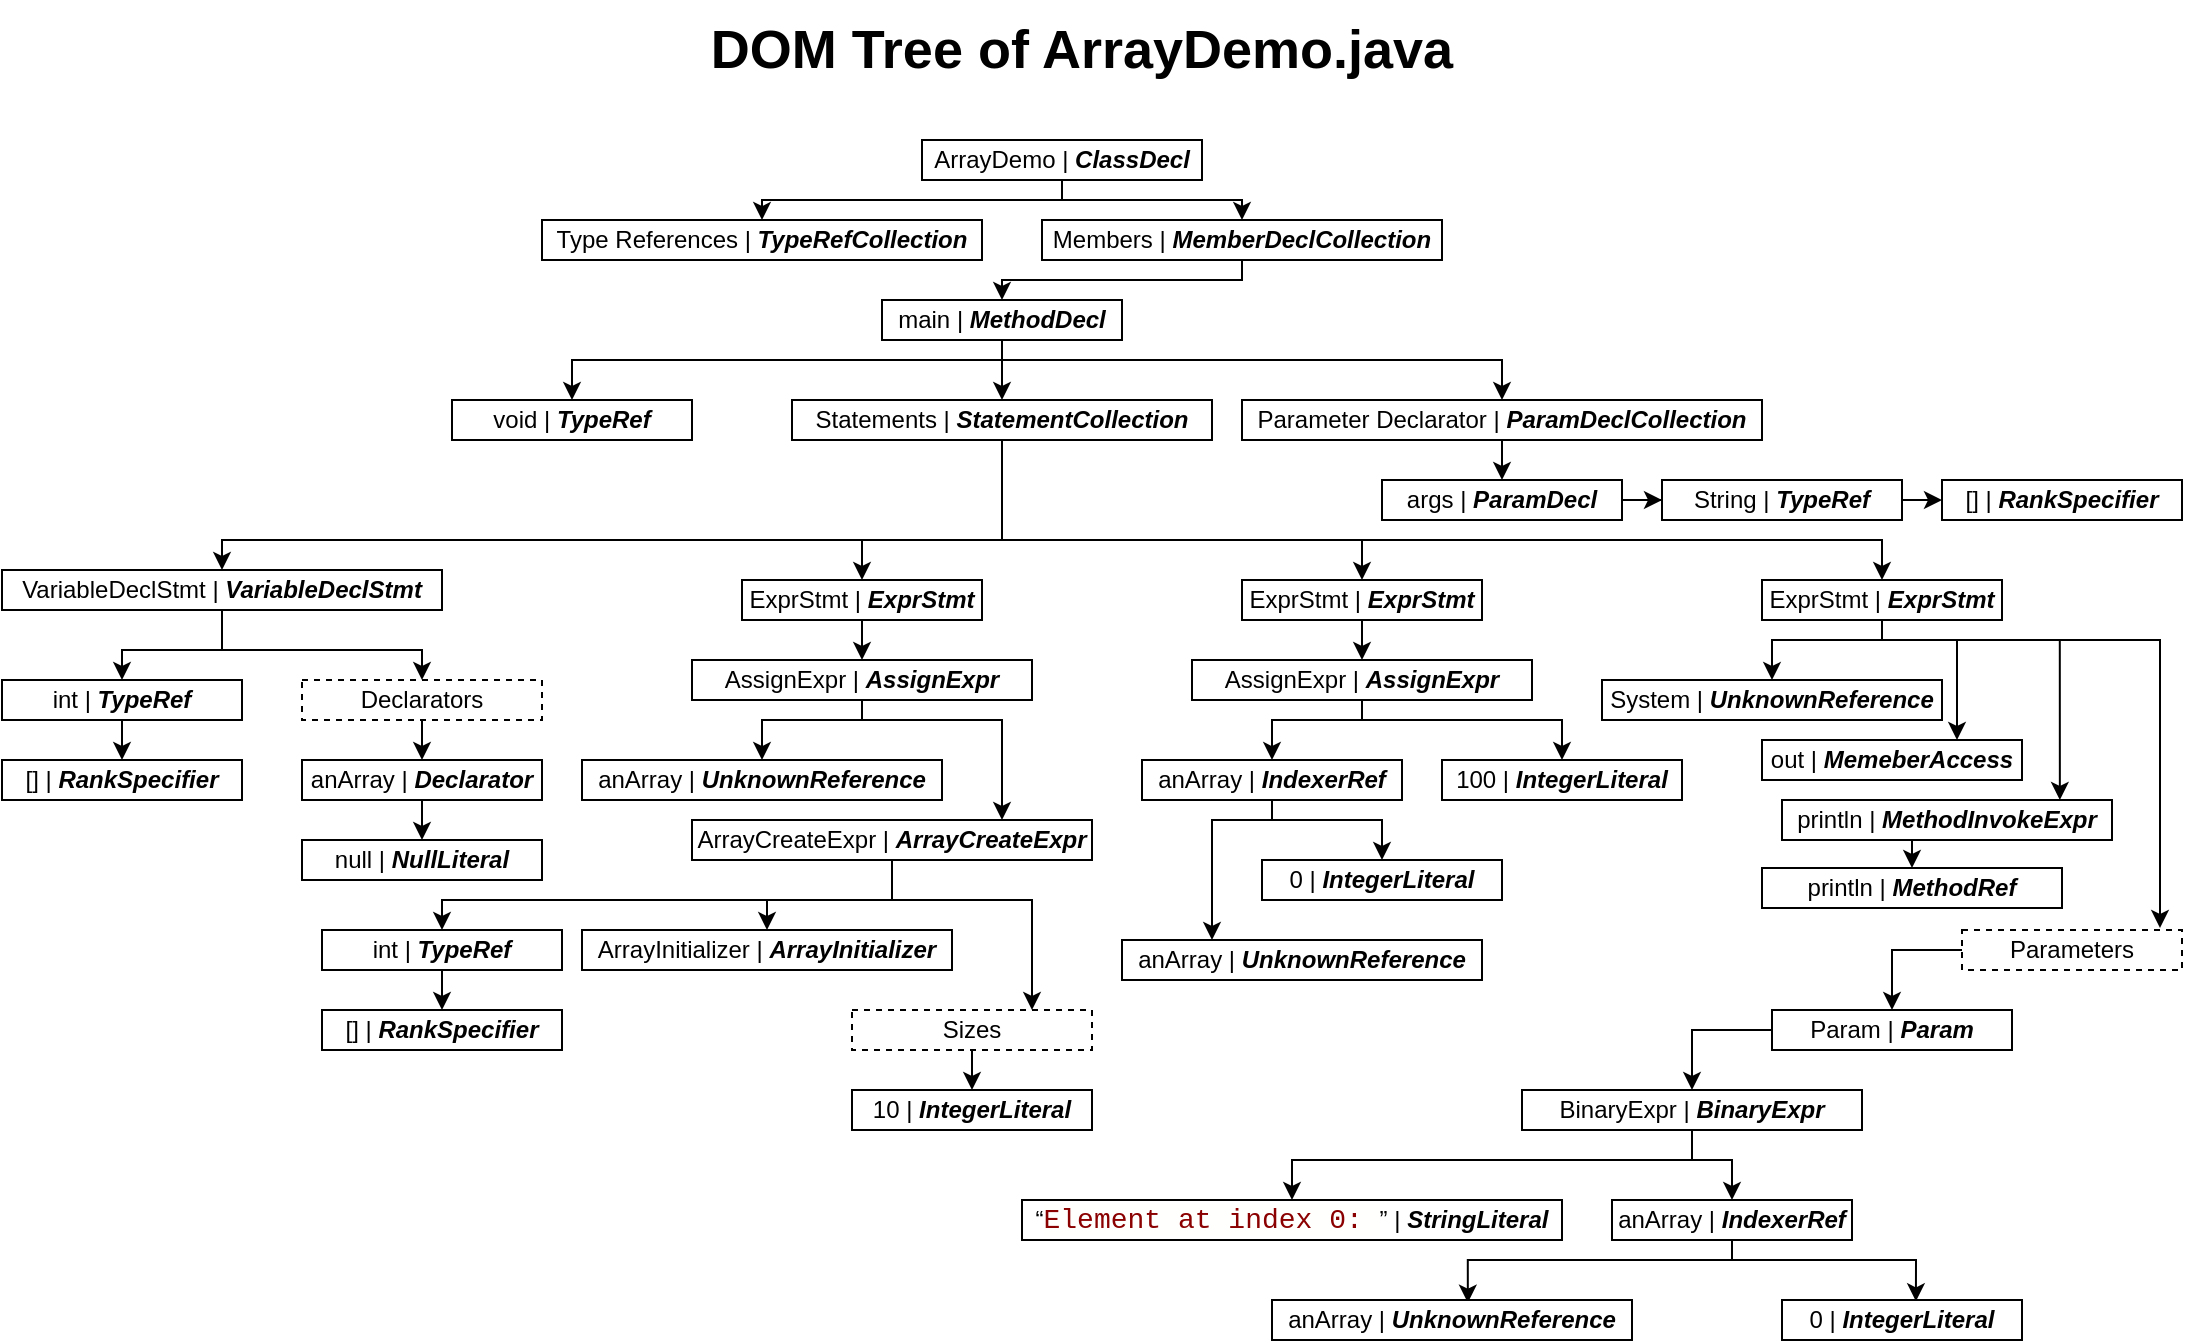 <mxfile version="14.4.9" type="device" pages="2"><diagram id="BXR9WjHDNXBejJmmqjPP" name="Page-1"><mxGraphModel dx="1422" dy="705" grid="0" gridSize="10" guides="1" tooltips="1" connect="1" arrows="1" fold="1" page="1" pageScale="1" pageWidth="1169" pageHeight="827" background="none" math="0" shadow="0"><root><mxCell id="0"/><mxCell id="1" parent="0"/><mxCell id="93eLMH0dKDCl4Za4_Ydu-13" style="edgeStyle=orthogonalEdgeStyle;rounded=0;orthogonalLoop=1;jettySize=auto;html=1;exitX=0.5;exitY=1;exitDx=0;exitDy=0;entryX=0.5;entryY=0;entryDx=0;entryDy=0;" parent="1" source="93eLMH0dKDCl4Za4_Ydu-5" target="93eLMH0dKDCl4Za4_Ydu-15" edge="1"><mxGeometry relative="1" as="geometry"><mxPoint x="510" y="270" as="targetPoint"/><Array as="points"><mxPoint x="650" y="170"/><mxPoint x="530" y="170"/></Array></mxGeometry></mxCell><mxCell id="93eLMH0dKDCl4Za4_Ydu-45" style="edgeStyle=orthogonalEdgeStyle;rounded=0;orthogonalLoop=1;jettySize=auto;html=1;exitX=0.5;exitY=1;exitDx=0;exitDy=0;entryX=0.5;entryY=0;entryDx=0;entryDy=0;" parent="1" source="93eLMH0dKDCl4Za4_Ydu-15" target="93eLMH0dKDCl4Za4_Ydu-18" edge="1"><mxGeometry relative="1" as="geometry"><Array as="points"><mxPoint x="530" y="210"/><mxPoint x="780" y="210"/></Array></mxGeometry></mxCell><mxCell id="Qhf68EuUtcKKTyENTHa2-10" style="edgeStyle=orthogonalEdgeStyle;rounded=0;orthogonalLoop=1;jettySize=auto;html=1;exitX=0.5;exitY=1;exitDx=0;exitDy=0;" parent="1" source="93eLMH0dKDCl4Za4_Ydu-15" target="93eLMH0dKDCl4Za4_Ydu-17" edge="1"><mxGeometry relative="1" as="geometry"><Array as="points"><mxPoint x="530" y="210"/><mxPoint x="315" y="210"/></Array></mxGeometry></mxCell><mxCell id="Qhf68EuUtcKKTyENTHa2-11" style="edgeStyle=orthogonalEdgeStyle;rounded=0;orthogonalLoop=1;jettySize=auto;html=1;exitX=0.5;exitY=1;exitDx=0;exitDy=0;entryX=0.5;entryY=0;entryDx=0;entryDy=0;" parent="1" source="93eLMH0dKDCl4Za4_Ydu-15" target="93eLMH0dKDCl4Za4_Ydu-19" edge="1"><mxGeometry relative="1" as="geometry"/></mxCell><mxCell id="93eLMH0dKDCl4Za4_Ydu-15" value="main | &lt;b&gt;&lt;i&gt;MethodDecl&lt;/i&gt;&lt;/b&gt;" style="rounded=0;whiteSpace=wrap;html=1;" parent="1" vertex="1"><mxGeometry x="470" y="180" width="120" height="20" as="geometry"/></mxCell><mxCell id="93eLMH0dKDCl4Za4_Ydu-17" value="void | &lt;b&gt;&lt;i&gt;TypeRef&lt;/i&gt;&lt;/b&gt;" style="rounded=0;whiteSpace=wrap;html=1;" parent="1" vertex="1"><mxGeometry x="255" y="230" width="120" height="20" as="geometry"/></mxCell><mxCell id="93eLMH0dKDCl4Za4_Ydu-34" style="edgeStyle=orthogonalEdgeStyle;rounded=0;orthogonalLoop=1;jettySize=auto;html=1;exitX=0.5;exitY=1;exitDx=0;exitDy=0;entryX=0.5;entryY=0;entryDx=0;entryDy=0;" parent="1" source="93eLMH0dKDCl4Za4_Ydu-18" target="93eLMH0dKDCl4Za4_Ydu-24" edge="1"><mxGeometry relative="1" as="geometry"/></mxCell><mxCell id="93eLMH0dKDCl4Za4_Ydu-18" value="Parameter Declarator | &lt;b&gt;&lt;i&gt;ParamDeclCollection&lt;/i&gt;&lt;/b&gt;" style="rounded=0;whiteSpace=wrap;html=1;" parent="1" vertex="1"><mxGeometry x="650" y="230" width="260" height="20" as="geometry"/></mxCell><mxCell id="Qhf68EuUtcKKTyENTHa2-13" style="edgeStyle=orthogonalEdgeStyle;rounded=0;orthogonalLoop=1;jettySize=auto;html=1;exitX=0.5;exitY=1;exitDx=0;exitDy=0;entryX=0.5;entryY=0;entryDx=0;entryDy=0;" parent="1" source="93eLMH0dKDCl4Za4_Ydu-19" target="93eLMH0dKDCl4Za4_Ydu-26" edge="1"><mxGeometry relative="1" as="geometry"><Array as="points"><mxPoint x="530" y="300"/><mxPoint x="140" y="300"/></Array></mxGeometry></mxCell><mxCell id="Qhf68EuUtcKKTyENTHa2-18" style="edgeStyle=orthogonalEdgeStyle;rounded=0;orthogonalLoop=1;jettySize=auto;html=1;exitX=0.5;exitY=1;exitDx=0;exitDy=0;" parent="1" source="93eLMH0dKDCl4Za4_Ydu-19" target="93eLMH0dKDCl4Za4_Ydu-27" edge="1"><mxGeometry relative="1" as="geometry"><Array as="points"><mxPoint x="530" y="300"/><mxPoint x="460" y="300"/></Array></mxGeometry></mxCell><mxCell id="Qhf68EuUtcKKTyENTHa2-27" style="edgeStyle=orthogonalEdgeStyle;rounded=0;orthogonalLoop=1;jettySize=auto;html=1;exitX=0.5;exitY=1;exitDx=0;exitDy=0;" parent="1" source="93eLMH0dKDCl4Za4_Ydu-19" target="93eLMH0dKDCl4Za4_Ydu-29" edge="1"><mxGeometry relative="1" as="geometry"><Array as="points"><mxPoint x="530" y="300"/><mxPoint x="710" y="300"/></Array></mxGeometry></mxCell><mxCell id="Qhf68EuUtcKKTyENTHa2-28" style="edgeStyle=orthogonalEdgeStyle;rounded=0;orthogonalLoop=1;jettySize=auto;html=1;exitX=0.5;exitY=1;exitDx=0;exitDy=0;entryX=0.5;entryY=0;entryDx=0;entryDy=0;" parent="1" source="93eLMH0dKDCl4Za4_Ydu-19" target="93eLMH0dKDCl4Za4_Ydu-30" edge="1"><mxGeometry relative="1" as="geometry"><Array as="points"><mxPoint x="530" y="300"/><mxPoint x="970" y="300"/></Array></mxGeometry></mxCell><mxCell id="93eLMH0dKDCl4Za4_Ydu-19" value="Statements | &lt;b&gt;&lt;i&gt;StatementCollection&lt;/i&gt;&lt;/b&gt;" style="rounded=0;whiteSpace=wrap;html=1;" parent="1" vertex="1"><mxGeometry x="425" y="230" width="210" height="20" as="geometry"/></mxCell><mxCell id="Qhf68EuUtcKKTyENTHa2-8" style="edgeStyle=orthogonalEdgeStyle;rounded=0;orthogonalLoop=1;jettySize=auto;html=1;exitX=1;exitY=0.5;exitDx=0;exitDy=0;" parent="1" source="93eLMH0dKDCl4Za4_Ydu-24" target="Qhf68EuUtcKKTyENTHa2-5" edge="1"><mxGeometry relative="1" as="geometry"/></mxCell><mxCell id="93eLMH0dKDCl4Za4_Ydu-24" value="args | &lt;b&gt;&lt;i&gt;ParamDecl&lt;/i&gt;&lt;/b&gt;" style="rounded=0;whiteSpace=wrap;html=1;" parent="1" vertex="1"><mxGeometry x="720" y="270" width="120" height="20" as="geometry"/></mxCell><mxCell id="Qhf68EuUtcKKTyENTHa2-14" style="edgeStyle=orthogonalEdgeStyle;rounded=0;orthogonalLoop=1;jettySize=auto;html=1;exitX=0.5;exitY=1;exitDx=0;exitDy=0;entryX=0.5;entryY=0;entryDx=0;entryDy=0;" parent="1" source="93eLMH0dKDCl4Za4_Ydu-26" target="93eLMH0dKDCl4Za4_Ydu-40" edge="1"><mxGeometry relative="1" as="geometry"/></mxCell><mxCell id="Qhf68EuUtcKKTyENTHa2-16" style="edgeStyle=orthogonalEdgeStyle;rounded=0;orthogonalLoop=1;jettySize=auto;html=1;exitX=0.5;exitY=1;exitDx=0;exitDy=0;entryX=0.5;entryY=0;entryDx=0;entryDy=0;" parent="1" source="93eLMH0dKDCl4Za4_Ydu-26" target="Qhf68EuUtcKKTyENTHa2-15" edge="1"><mxGeometry relative="1" as="geometry"/></mxCell><mxCell id="93eLMH0dKDCl4Za4_Ydu-26" value="VariableDeclStmt | &lt;b&gt;&lt;i&gt;VariableDeclStmt&lt;/i&gt;&lt;/b&gt;" style="rounded=0;whiteSpace=wrap;html=1;" parent="1" vertex="1"><mxGeometry x="30" y="315" width="220" height="20" as="geometry"/></mxCell><mxCell id="93eLMH0dKDCl4Za4_Ydu-56" style="edgeStyle=orthogonalEdgeStyle;rounded=0;orthogonalLoop=1;jettySize=auto;html=1;exitX=0.5;exitY=1;exitDx=0;exitDy=0;entryX=0.5;entryY=0;entryDx=0;entryDy=0;" parent="1" source="93eLMH0dKDCl4Za4_Ydu-27" target="93eLMH0dKDCl4Za4_Ydu-54" edge="1"><mxGeometry relative="1" as="geometry"/></mxCell><mxCell id="93eLMH0dKDCl4Za4_Ydu-27" value="ExprStmt | &lt;b&gt;&lt;i&gt;ExprStmt&lt;/i&gt;&lt;/b&gt;" style="rounded=0;whiteSpace=wrap;html=1;" parent="1" vertex="1"><mxGeometry x="400" y="320" width="120" height="20" as="geometry"/></mxCell><mxCell id="pTbL3Eh9R8yucrWk_4mJ-6" style="edgeStyle=orthogonalEdgeStyle;rounded=0;orthogonalLoop=1;jettySize=auto;html=1;exitX=0.5;exitY=1;exitDx=0;exitDy=0;entryX=0.5;entryY=0;entryDx=0;entryDy=0;" parent="1" source="93eLMH0dKDCl4Za4_Ydu-29" target="93eLMH0dKDCl4Za4_Ydu-55" edge="1"><mxGeometry relative="1" as="geometry"/></mxCell><mxCell id="93eLMH0dKDCl4Za4_Ydu-29" value="ExprStmt | &lt;b&gt;&lt;i&gt;ExprStmt&lt;/i&gt;&lt;/b&gt;" style="rounded=0;whiteSpace=wrap;html=1;" parent="1" vertex="1"><mxGeometry x="650" y="320" width="120" height="20" as="geometry"/></mxCell><mxCell id="pTbL3Eh9R8yucrWk_4mJ-19" style="edgeStyle=orthogonalEdgeStyle;rounded=0;orthogonalLoop=1;jettySize=auto;html=1;exitX=0.5;exitY=1;exitDx=0;exitDy=0;entryX=0.5;entryY=0;entryDx=0;entryDy=0;" parent="1" source="93eLMH0dKDCl4Za4_Ydu-30" target="pTbL3Eh9R8yucrWk_4mJ-17" edge="1"><mxGeometry relative="1" as="geometry"><Array as="points"><mxPoint x="970" y="350"/><mxPoint x="915" y="350"/></Array></mxGeometry></mxCell><mxCell id="Qhf68EuUtcKKTyENTHa2-32" style="edgeStyle=orthogonalEdgeStyle;rounded=0;orthogonalLoop=1;jettySize=auto;html=1;exitX=0.5;exitY=1;exitDx=0;exitDy=0;entryX=0.75;entryY=0;entryDx=0;entryDy=0;" parent="1" source="93eLMH0dKDCl4Za4_Ydu-30" target="pTbL3Eh9R8yucrWk_4mJ-18" edge="1"><mxGeometry relative="1" as="geometry"><Array as="points"><mxPoint x="970" y="350"/><mxPoint x="1008" y="350"/></Array></mxGeometry></mxCell><mxCell id="Qhf68EuUtcKKTyENTHa2-33" style="edgeStyle=orthogonalEdgeStyle;rounded=0;orthogonalLoop=1;jettySize=auto;html=1;exitX=0.5;exitY=1;exitDx=0;exitDy=0;entryX=0.842;entryY=0;entryDx=0;entryDy=0;entryPerimeter=0;" parent="1" source="93eLMH0dKDCl4Za4_Ydu-30" target="pTbL3Eh9R8yucrWk_4mJ-21" edge="1"><mxGeometry relative="1" as="geometry"><Array as="points"><mxPoint x="970" y="350"/><mxPoint x="1059" y="350"/></Array></mxGeometry></mxCell><mxCell id="Qhf68EuUtcKKTyENTHa2-37" style="edgeStyle=orthogonalEdgeStyle;rounded=0;orthogonalLoop=1;jettySize=auto;html=1;exitX=0.5;exitY=1;exitDx=0;exitDy=0;entryX=0.9;entryY=-0.05;entryDx=0;entryDy=0;entryPerimeter=0;" parent="1" source="93eLMH0dKDCl4Za4_Ydu-30" target="Qhf68EuUtcKKTyENTHa2-34" edge="1"><mxGeometry relative="1" as="geometry"><Array as="points"><mxPoint x="970" y="350"/><mxPoint x="1109" y="350"/></Array></mxGeometry></mxCell><mxCell id="93eLMH0dKDCl4Za4_Ydu-30" value="ExprStmt | &lt;b&gt;&lt;i&gt;ExprStmt&lt;/i&gt;&lt;/b&gt;" style="rounded=0;whiteSpace=wrap;html=1;" parent="1" vertex="1"><mxGeometry x="910" y="320" width="120" height="20" as="geometry"/></mxCell><mxCell id="93eLMH0dKDCl4Za4_Ydu-43" style="edgeStyle=orthogonalEdgeStyle;rounded=0;orthogonalLoop=1;jettySize=auto;html=1;exitX=0.5;exitY=1;exitDx=0;exitDy=0;entryX=0.5;entryY=0;entryDx=0;entryDy=0;" parent="1" source="93eLMH0dKDCl4Za4_Ydu-40" target="93eLMH0dKDCl4Za4_Ydu-42" edge="1"><mxGeometry relative="1" as="geometry"/></mxCell><mxCell id="93eLMH0dKDCl4Za4_Ydu-40" value="int | &lt;b&gt;&lt;i&gt;TypeRef&lt;/i&gt;&lt;/b&gt;" style="rounded=0;whiteSpace=wrap;html=1;" parent="1" vertex="1"><mxGeometry x="30" y="370" width="120" height="20" as="geometry"/></mxCell><mxCell id="93eLMH0dKDCl4Za4_Ydu-42" value="[] | &lt;b&gt;&lt;i&gt;RankSpecifier&lt;/i&gt;&lt;/b&gt;" style="rounded=0;whiteSpace=wrap;html=1;" parent="1" vertex="1"><mxGeometry x="30" y="410" width="120" height="20" as="geometry"/></mxCell><mxCell id="pTbL3Eh9R8yucrWk_4mJ-1" style="edgeStyle=orthogonalEdgeStyle;rounded=0;orthogonalLoop=1;jettySize=auto;html=1;exitX=0.5;exitY=1;exitDx=0;exitDy=0;entryX=0.5;entryY=0;entryDx=0;entryDy=0;" parent="1" source="93eLMH0dKDCl4Za4_Ydu-44" target="93eLMH0dKDCl4Za4_Ydu-57" edge="1"><mxGeometry relative="1" as="geometry"/></mxCell><mxCell id="93eLMH0dKDCl4Za4_Ydu-44" value="anArray | &lt;b&gt;&lt;i&gt;Declarator&lt;/i&gt;&lt;/b&gt;" style="rounded=0;whiteSpace=wrap;html=1;" parent="1" vertex="1"><mxGeometry x="180" y="410" width="120" height="20" as="geometry"/></mxCell><mxCell id="93eLMH0dKDCl4Za4_Ydu-60" style="edgeStyle=orthogonalEdgeStyle;rounded=0;orthogonalLoop=1;jettySize=auto;html=1;exitX=0.5;exitY=1;exitDx=0;exitDy=0;entryX=0.5;entryY=0;entryDx=0;entryDy=0;" parent="1" source="93eLMH0dKDCl4Za4_Ydu-54" target="93eLMH0dKDCl4Za4_Ydu-58" edge="1"><mxGeometry relative="1" as="geometry"><Array as="points"><mxPoint x="460" y="390"/><mxPoint x="410" y="390"/></Array></mxGeometry></mxCell><mxCell id="93eLMH0dKDCl4Za4_Ydu-61" style="edgeStyle=orthogonalEdgeStyle;rounded=0;orthogonalLoop=1;jettySize=auto;html=1;exitX=0.5;exitY=1;exitDx=0;exitDy=0;" parent="1" source="93eLMH0dKDCl4Za4_Ydu-54" target="93eLMH0dKDCl4Za4_Ydu-59" edge="1"><mxGeometry relative="1" as="geometry"><Array as="points"><mxPoint x="460" y="390"/><mxPoint x="530" y="390"/></Array></mxGeometry></mxCell><mxCell id="93eLMH0dKDCl4Za4_Ydu-54" value="AssignExpr | &lt;b&gt;&lt;i&gt;AssignExpr&lt;/i&gt;&lt;/b&gt;" style="rounded=0;whiteSpace=wrap;html=1;" parent="1" vertex="1"><mxGeometry x="375" y="360" width="170" height="20" as="geometry"/></mxCell><mxCell id="pTbL3Eh9R8yucrWk_4mJ-12" style="edgeStyle=orthogonalEdgeStyle;rounded=0;orthogonalLoop=1;jettySize=auto;html=1;exitX=0.5;exitY=1;exitDx=0;exitDy=0;entryX=0.5;entryY=0;entryDx=0;entryDy=0;" parent="1" source="93eLMH0dKDCl4Za4_Ydu-55" target="pTbL3Eh9R8yucrWk_4mJ-10" edge="1"><mxGeometry relative="1" as="geometry"><Array as="points"><mxPoint x="710" y="390"/><mxPoint x="810" y="390"/></Array></mxGeometry></mxCell><mxCell id="pTbL3Eh9R8yucrWk_4mJ-16" style="edgeStyle=orthogonalEdgeStyle;rounded=0;orthogonalLoop=1;jettySize=auto;html=1;exitX=0.5;exitY=1;exitDx=0;exitDy=0;entryX=0.5;entryY=0;entryDx=0;entryDy=0;" parent="1" source="93eLMH0dKDCl4Za4_Ydu-55" target="pTbL3Eh9R8yucrWk_4mJ-7" edge="1"><mxGeometry relative="1" as="geometry"><Array as="points"><mxPoint x="710" y="390"/><mxPoint x="665" y="390"/></Array></mxGeometry></mxCell><mxCell id="93eLMH0dKDCl4Za4_Ydu-55" value="AssignExpr | &lt;b&gt;&lt;i&gt;AssignExpr&lt;/i&gt;&lt;/b&gt;" style="rounded=0;whiteSpace=wrap;html=1;" parent="1" vertex="1"><mxGeometry x="625" y="360" width="170" height="20" as="geometry"/></mxCell><mxCell id="93eLMH0dKDCl4Za4_Ydu-57" value="null | &lt;b&gt;&lt;i&gt;NullLiteral&lt;/i&gt;&lt;/b&gt;" style="rounded=0;whiteSpace=wrap;html=1;" parent="1" vertex="1"><mxGeometry x="180" y="450" width="120" height="20" as="geometry"/></mxCell><mxCell id="93eLMH0dKDCl4Za4_Ydu-58" value="anArray | &lt;b&gt;&lt;i&gt;UnknownReference&lt;/i&gt;&lt;/b&gt;" style="rounded=0;whiteSpace=wrap;html=1;" parent="1" vertex="1"><mxGeometry x="320" y="410" width="180" height="20" as="geometry"/></mxCell><mxCell id="Qhf68EuUtcKKTyENTHa2-19" style="edgeStyle=orthogonalEdgeStyle;rounded=0;orthogonalLoop=1;jettySize=auto;html=1;exitX=0.5;exitY=1;exitDx=0;exitDy=0;" parent="1" source="93eLMH0dKDCl4Za4_Ydu-59" target="93eLMH0dKDCl4Za4_Ydu-62" edge="1"><mxGeometry relative="1" as="geometry"><Array as="points"><mxPoint x="475" y="480"/><mxPoint x="250" y="480"/></Array></mxGeometry></mxCell><mxCell id="Qhf68EuUtcKKTyENTHa2-22" style="edgeStyle=orthogonalEdgeStyle;rounded=0;orthogonalLoop=1;jettySize=auto;html=1;exitX=0.5;exitY=1;exitDx=0;exitDy=0;entryX=0.5;entryY=0;entryDx=0;entryDy=0;" parent="1" source="93eLMH0dKDCl4Za4_Ydu-59" target="93eLMH0dKDCl4Za4_Ydu-63" edge="1"><mxGeometry relative="1" as="geometry"/></mxCell><mxCell id="Qhf68EuUtcKKTyENTHa2-24" style="edgeStyle=orthogonalEdgeStyle;rounded=0;orthogonalLoop=1;jettySize=auto;html=1;exitX=0.5;exitY=1;exitDx=0;exitDy=0;entryX=0.75;entryY=0;entryDx=0;entryDy=0;" parent="1" source="93eLMH0dKDCl4Za4_Ydu-59" target="Qhf68EuUtcKKTyENTHa2-23" edge="1"><mxGeometry relative="1" as="geometry"><Array as="points"><mxPoint x="475" y="480"/><mxPoint x="545" y="480"/></Array></mxGeometry></mxCell><mxCell id="93eLMH0dKDCl4Za4_Ydu-59" value="ArrayCreateExpr | &lt;b&gt;&lt;i&gt;ArrayCreateExpr&lt;/i&gt;&lt;/b&gt;" style="rounded=0;whiteSpace=wrap;html=1;" parent="1" vertex="1"><mxGeometry x="375" y="440" width="200" height="20" as="geometry"/></mxCell><mxCell id="93eLMH0dKDCl4Za4_Ydu-69" style="edgeStyle=orthogonalEdgeStyle;rounded=0;orthogonalLoop=1;jettySize=auto;html=1;exitX=0.5;exitY=1;exitDx=0;exitDy=0;entryX=0.5;entryY=0;entryDx=0;entryDy=0;" parent="1" source="93eLMH0dKDCl4Za4_Ydu-62" target="93eLMH0dKDCl4Za4_Ydu-67" edge="1"><mxGeometry relative="1" as="geometry"/></mxCell><mxCell id="93eLMH0dKDCl4Za4_Ydu-62" value="int | &lt;b&gt;&lt;i&gt;TypeRef&lt;/i&gt;&lt;/b&gt;" style="rounded=0;whiteSpace=wrap;html=1;" parent="1" vertex="1"><mxGeometry x="190" y="495" width="120" height="20" as="geometry"/></mxCell><mxCell id="93eLMH0dKDCl4Za4_Ydu-63" value="ArrayInitializer | &lt;b&gt;&lt;i&gt;ArrayInitializer&lt;/i&gt;&lt;/b&gt;" style="rounded=0;whiteSpace=wrap;html=1;" parent="1" vertex="1"><mxGeometry x="320" y="495" width="185" height="20" as="geometry"/></mxCell><mxCell id="93eLMH0dKDCl4Za4_Ydu-64" style="edgeStyle=orthogonalEdgeStyle;rounded=0;orthogonalLoop=1;jettySize=auto;html=1;exitX=0.5;exitY=1;exitDx=0;exitDy=0;" parent="1" source="93eLMH0dKDCl4Za4_Ydu-63" target="93eLMH0dKDCl4Za4_Ydu-63" edge="1"><mxGeometry relative="1" as="geometry"/></mxCell><mxCell id="93eLMH0dKDCl4Za4_Ydu-67" value="[] | &lt;b&gt;&lt;i&gt;RankSpecifier&lt;/i&gt;&lt;/b&gt;" style="rounded=0;whiteSpace=wrap;html=1;" parent="1" vertex="1"><mxGeometry x="190" y="535" width="120" height="20" as="geometry"/></mxCell><mxCell id="pTbL3Eh9R8yucrWk_4mJ-3" value="10 | &lt;b&gt;&lt;i&gt;IntegerLiteral&lt;/i&gt;&lt;/b&gt;" style="rounded=0;whiteSpace=wrap;html=1;" parent="1" vertex="1"><mxGeometry x="455" y="575" width="120" height="20" as="geometry"/></mxCell><mxCell id="Qhf68EuUtcKKTyENTHa2-30" style="edgeStyle=orthogonalEdgeStyle;rounded=0;orthogonalLoop=1;jettySize=auto;html=1;exitX=0.5;exitY=1;exitDx=0;exitDy=0;entryX=0.5;entryY=0;entryDx=0;entryDy=0;" parent="1" source="pTbL3Eh9R8yucrWk_4mJ-7" target="pTbL3Eh9R8yucrWk_4mJ-13" edge="1"><mxGeometry relative="1" as="geometry"><Array as="points"><mxPoint x="665" y="440"/><mxPoint x="720" y="440"/></Array></mxGeometry></mxCell><mxCell id="Qhf68EuUtcKKTyENTHa2-31" style="edgeStyle=orthogonalEdgeStyle;rounded=0;orthogonalLoop=1;jettySize=auto;html=1;exitX=0.5;exitY=1;exitDx=0;exitDy=0;entryX=0.25;entryY=0;entryDx=0;entryDy=0;" parent="1" source="pTbL3Eh9R8yucrWk_4mJ-7" target="pTbL3Eh9R8yucrWk_4mJ-8" edge="1"><mxGeometry relative="1" as="geometry"><Array as="points"><mxPoint x="665" y="440"/><mxPoint x="635" y="440"/></Array></mxGeometry></mxCell><mxCell id="pTbL3Eh9R8yucrWk_4mJ-7" value="anArray | &lt;b&gt;&lt;i&gt;IndexerRef&lt;/i&gt;&lt;/b&gt;" style="rounded=0;whiteSpace=wrap;html=1;" parent="1" vertex="1"><mxGeometry x="600" y="410" width="130" height="20" as="geometry"/></mxCell><mxCell id="pTbL3Eh9R8yucrWk_4mJ-8" value="anArray | &lt;b&gt;&lt;i&gt;UnknownReference&lt;/i&gt;&lt;/b&gt;" style="rounded=0;whiteSpace=wrap;html=1;" parent="1" vertex="1"><mxGeometry x="590" y="500" width="180" height="20" as="geometry"/></mxCell><mxCell id="pTbL3Eh9R8yucrWk_4mJ-10" value="100 | &lt;b&gt;&lt;i&gt;IntegerLiteral&lt;/i&gt;&lt;/b&gt;" style="rounded=0;whiteSpace=wrap;html=1;" parent="1" vertex="1"><mxGeometry x="750" y="410" width="120" height="20" as="geometry"/></mxCell><mxCell id="pTbL3Eh9R8yucrWk_4mJ-13" value="0 | &lt;b&gt;&lt;i&gt;IntegerLiteral&lt;/i&gt;&lt;/b&gt;" style="rounded=0;whiteSpace=wrap;html=1;" parent="1" vertex="1"><mxGeometry x="660" y="460" width="120" height="20" as="geometry"/></mxCell><mxCell id="pTbL3Eh9R8yucrWk_4mJ-17" value="System | &lt;b&gt;&lt;i&gt;UnknownReference&lt;/i&gt;&lt;/b&gt;" style="rounded=0;whiteSpace=wrap;html=1;" parent="1" vertex="1"><mxGeometry x="830" y="370" width="170" height="20" as="geometry"/></mxCell><mxCell id="pTbL3Eh9R8yucrWk_4mJ-18" value="out | &lt;b&gt;&lt;i&gt;MemeberAccess&lt;/i&gt;&lt;/b&gt;" style="rounded=0;whiteSpace=wrap;html=1;" parent="1" vertex="1"><mxGeometry x="910" y="400" width="130" height="20" as="geometry"/></mxCell><mxCell id="pTbL3Eh9R8yucrWk_4mJ-25" style="edgeStyle=orthogonalEdgeStyle;rounded=0;orthogonalLoop=1;jettySize=auto;html=1;exitX=0.5;exitY=1;exitDx=0;exitDy=0;entryX=0.5;entryY=0;entryDx=0;entryDy=0;" parent="1" source="pTbL3Eh9R8yucrWk_4mJ-21" target="pTbL3Eh9R8yucrWk_4mJ-23" edge="1"><mxGeometry relative="1" as="geometry"/></mxCell><mxCell id="pTbL3Eh9R8yucrWk_4mJ-21" value="println | &lt;b&gt;&lt;i&gt;MethodInvokeExpr&lt;/i&gt;&lt;/b&gt;" style="rounded=0;whiteSpace=wrap;html=1;" parent="1" vertex="1"><mxGeometry x="920" y="430" width="165" height="20" as="geometry"/></mxCell><mxCell id="pTbL3Eh9R8yucrWk_4mJ-23" value="println | &lt;b&gt;&lt;i&gt;MethodRef&lt;/i&gt;&lt;/b&gt;" style="rounded=0;whiteSpace=wrap;html=1;" parent="1" vertex="1"><mxGeometry x="910" y="464" width="150" height="20" as="geometry"/></mxCell><mxCell id="Qhf68EuUtcKKTyENTHa2-39" style="edgeStyle=orthogonalEdgeStyle;rounded=0;orthogonalLoop=1;jettySize=auto;html=1;exitX=0;exitY=0.5;exitDx=0;exitDy=0;entryX=0.5;entryY=0;entryDx=0;entryDy=0;" parent="1" source="pTbL3Eh9R8yucrWk_4mJ-26" target="pTbL3Eh9R8yucrWk_4mJ-30" edge="1"><mxGeometry relative="1" as="geometry"/></mxCell><mxCell id="pTbL3Eh9R8yucrWk_4mJ-26" value="Param | &lt;b&gt;&lt;i&gt;Param&lt;/i&gt;&lt;/b&gt;" style="rounded=0;whiteSpace=wrap;html=1;" parent="1" vertex="1"><mxGeometry x="915" y="535" width="120" height="20" as="geometry"/></mxCell><mxCell id="Qhf68EuUtcKKTyENTHa2-41" style="edgeStyle=orthogonalEdgeStyle;rounded=0;orthogonalLoop=1;jettySize=auto;html=1;exitX=0.5;exitY=1;exitDx=0;exitDy=0;entryX=0.5;entryY=0;entryDx=0;entryDy=0;" parent="1" source="pTbL3Eh9R8yucrWk_4mJ-30" target="pTbL3Eh9R8yucrWk_4mJ-32" edge="1"><mxGeometry relative="1" as="geometry"><Array as="points"><mxPoint x="875" y="610"/><mxPoint x="675" y="610"/></Array></mxGeometry></mxCell><mxCell id="Qhf68EuUtcKKTyENTHa2-42" style="edgeStyle=orthogonalEdgeStyle;rounded=0;orthogonalLoop=1;jettySize=auto;html=1;exitX=0.5;exitY=1;exitDx=0;exitDy=0;entryX=0.5;entryY=0;entryDx=0;entryDy=0;" parent="1" source="pTbL3Eh9R8yucrWk_4mJ-30" target="pTbL3Eh9R8yucrWk_4mJ-34" edge="1"><mxGeometry relative="1" as="geometry"><Array as="points"><mxPoint x="875" y="610"/><mxPoint x="895" y="610"/></Array></mxGeometry></mxCell><mxCell id="pTbL3Eh9R8yucrWk_4mJ-30" value="BinaryExpr | &lt;b&gt;&lt;i&gt;BinaryExpr&lt;/i&gt;&lt;/b&gt;" style="rounded=0;whiteSpace=wrap;html=1;" parent="1" vertex="1"><mxGeometry x="790" y="575" width="170" height="20" as="geometry"/></mxCell><mxCell id="pTbL3Eh9R8yucrWk_4mJ-32" value="“&lt;span style=&quot;color: rgb(139 , 0 , 0) ; background-color: rgb(255 , 255 , 254) ; font-family: &amp;#34;consolas&amp;#34; , &amp;#34;courier new&amp;#34; , monospace ; font-size: 14px&quot;&gt;Element&amp;nbsp;at&amp;nbsp;index&amp;nbsp;0:&amp;nbsp;&lt;/span&gt;” | &lt;b&gt;&lt;i&gt;StringLiteral&lt;/i&gt;&lt;/b&gt;" style="rounded=0;whiteSpace=wrap;html=1;" parent="1" vertex="1"><mxGeometry x="540" y="630" width="270" height="20" as="geometry"/></mxCell><mxCell id="pTbL3Eh9R8yucrWk_4mJ-38" style="edgeStyle=orthogonalEdgeStyle;rounded=0;orthogonalLoop=1;jettySize=auto;html=1;exitX=0.5;exitY=1;exitDx=0;exitDy=0;entryX=0.544;entryY=0.067;entryDx=0;entryDy=0;entryPerimeter=0;" parent="1" source="pTbL3Eh9R8yucrWk_4mJ-34" target="pTbL3Eh9R8yucrWk_4mJ-36" edge="1"><mxGeometry relative="1" as="geometry"><Array as="points"><mxPoint x="895" y="660"/><mxPoint x="763" y="660"/></Array></mxGeometry></mxCell><mxCell id="pTbL3Eh9R8yucrWk_4mJ-39" style="edgeStyle=orthogonalEdgeStyle;rounded=0;orthogonalLoop=1;jettySize=auto;html=1;exitX=0.5;exitY=1;exitDx=0;exitDy=0;entryX=0.558;entryY=0.033;entryDx=0;entryDy=0;entryPerimeter=0;" parent="1" source="pTbL3Eh9R8yucrWk_4mJ-34" target="pTbL3Eh9R8yucrWk_4mJ-37" edge="1"><mxGeometry relative="1" as="geometry"><Array as="points"><mxPoint x="895" y="660"/><mxPoint x="987" y="660"/></Array></mxGeometry></mxCell><mxCell id="pTbL3Eh9R8yucrWk_4mJ-34" value="anArray | &lt;b&gt;&lt;i&gt;IndexerRef&lt;/i&gt;&lt;/b&gt;" style="rounded=0;whiteSpace=wrap;html=1;" parent="1" vertex="1"><mxGeometry x="835" y="630" width="120" height="20" as="geometry"/></mxCell><mxCell id="pTbL3Eh9R8yucrWk_4mJ-36" value="anArray | &lt;b&gt;&lt;i&gt;UnknownReference&lt;/i&gt;&lt;/b&gt;" style="rounded=0;whiteSpace=wrap;html=1;" parent="1" vertex="1"><mxGeometry x="665" y="680" width="180" height="20" as="geometry"/></mxCell><mxCell id="pTbL3Eh9R8yucrWk_4mJ-37" value="0 | &lt;b&gt;&lt;i&gt;IntegerLiteral&lt;/i&gt;&lt;/b&gt;" style="rounded=0;whiteSpace=wrap;html=1;" parent="1" vertex="1"><mxGeometry x="920" y="680" width="120" height="20" as="geometry"/></mxCell><mxCell id="93eLMH0dKDCl4Za4_Ydu-2" value="ArrayDemo | &lt;b&gt;&lt;i&gt;ClassDecl&lt;/i&gt;&lt;/b&gt;" style="whiteSpace=wrap;html=1;" parent="1" vertex="1"><mxGeometry x="490" y="100" width="140" height="20" as="geometry"/></mxCell><mxCell id="93eLMH0dKDCl4Za4_Ydu-3" value="Type References | &lt;b&gt;&lt;i&gt;TypeRefCollection&lt;/i&gt;&lt;/b&gt;" style="whiteSpace=wrap;html=1;" parent="1" vertex="1"><mxGeometry x="300" y="140" width="220" height="20" as="geometry"/></mxCell><mxCell id="93eLMH0dKDCl4Za4_Ydu-4" value="" style="edgeStyle=elbowEdgeStyle;elbow=vertical;html=1;rounded=0;" parent="1" source="93eLMH0dKDCl4Za4_Ydu-2" target="93eLMH0dKDCl4Za4_Ydu-3" edge="1"><mxGeometry relative="1" as="geometry"/></mxCell><mxCell id="93eLMH0dKDCl4Za4_Ydu-5" value="Members | &lt;b&gt;&lt;i&gt;MemberDeclCollection&lt;/i&gt;&lt;/b&gt;" style="whiteSpace=wrap;html=1;" parent="1" vertex="1"><mxGeometry x="550" y="140" width="200" height="20" as="geometry"/></mxCell><mxCell id="93eLMH0dKDCl4Za4_Ydu-6" value="" style="edgeStyle=elbowEdgeStyle;elbow=vertical;html=1;rounded=0;" parent="1" source="93eLMH0dKDCl4Za4_Ydu-2" target="93eLMH0dKDCl4Za4_Ydu-5" edge="1"><mxGeometry relative="1" as="geometry"/></mxCell><mxCell id="Qhf68EuUtcKKTyENTHa2-4" value="&lt;b&gt;&lt;font style=&quot;font-size: 27px&quot;&gt;DOM Tree of ArrayDemo.java&lt;/font&gt;&lt;/b&gt;" style="text;html=1;strokeColor=none;fillColor=none;align=center;verticalAlign=middle;whiteSpace=wrap;rounded=0;" parent="1" vertex="1"><mxGeometry x="350" y="30" width="440" height="50" as="geometry"/></mxCell><mxCell id="Qhf68EuUtcKKTyENTHa2-9" style="edgeStyle=orthogonalEdgeStyle;rounded=0;orthogonalLoop=1;jettySize=auto;html=1;exitX=1;exitY=0.5;exitDx=0;exitDy=0;entryX=0;entryY=0.5;entryDx=0;entryDy=0;" parent="1" source="Qhf68EuUtcKKTyENTHa2-5" target="Qhf68EuUtcKKTyENTHa2-7" edge="1"><mxGeometry relative="1" as="geometry"/></mxCell><mxCell id="Qhf68EuUtcKKTyENTHa2-5" value="String | &lt;b&gt;&lt;i&gt;TypeRef&lt;/i&gt;&lt;/b&gt;" style="rounded=0;whiteSpace=wrap;html=1;" parent="1" vertex="1"><mxGeometry x="860" y="270" width="120" height="20" as="geometry"/></mxCell><mxCell id="Qhf68EuUtcKKTyENTHa2-7" value="[] | &lt;b&gt;&lt;i&gt;RankSpecifier&lt;/i&gt;&lt;/b&gt;" style="rounded=0;whiteSpace=wrap;html=1;" parent="1" vertex="1"><mxGeometry x="1000" y="270" width="120" height="20" as="geometry"/></mxCell><mxCell id="Qhf68EuUtcKKTyENTHa2-17" style="edgeStyle=orthogonalEdgeStyle;rounded=0;orthogonalLoop=1;jettySize=auto;html=1;exitX=0.5;exitY=1;exitDx=0;exitDy=0;entryX=0.5;entryY=0;entryDx=0;entryDy=0;" parent="1" source="Qhf68EuUtcKKTyENTHa2-15" target="93eLMH0dKDCl4Za4_Ydu-44" edge="1"><mxGeometry relative="1" as="geometry"/></mxCell><mxCell id="Qhf68EuUtcKKTyENTHa2-15" value="Declarators" style="rounded=0;whiteSpace=wrap;html=1;dashed=1;" parent="1" vertex="1"><mxGeometry x="180" y="370" width="120" height="20" as="geometry"/></mxCell><mxCell id="Qhf68EuUtcKKTyENTHa2-26" style="edgeStyle=orthogonalEdgeStyle;rounded=0;orthogonalLoop=1;jettySize=auto;html=1;exitX=0.5;exitY=1;exitDx=0;exitDy=0;entryX=0.5;entryY=0;entryDx=0;entryDy=0;" parent="1" source="Qhf68EuUtcKKTyENTHa2-23" target="pTbL3Eh9R8yucrWk_4mJ-3" edge="1"><mxGeometry relative="1" as="geometry"/></mxCell><mxCell id="Qhf68EuUtcKKTyENTHa2-23" value="Sizes" style="rounded=0;whiteSpace=wrap;html=1;dashed=1;" parent="1" vertex="1"><mxGeometry x="455" y="535" width="120" height="20" as="geometry"/></mxCell><mxCell id="Qhf68EuUtcKKTyENTHa2-38" style="edgeStyle=orthogonalEdgeStyle;rounded=0;orthogonalLoop=1;jettySize=auto;html=1;exitX=0;exitY=0.5;exitDx=0;exitDy=0;entryX=0.5;entryY=0;entryDx=0;entryDy=0;" parent="1" source="Qhf68EuUtcKKTyENTHa2-34" target="pTbL3Eh9R8yucrWk_4mJ-26" edge="1"><mxGeometry relative="1" as="geometry"/></mxCell><mxCell id="Qhf68EuUtcKKTyENTHa2-34" value="Parameters" style="rounded=0;whiteSpace=wrap;html=1;dashed=1;" parent="1" vertex="1"><mxGeometry x="1010" y="495" width="110" height="20" as="geometry"/></mxCell></root></mxGraphModel></diagram><diagram id="wsa7Z2m4CSbjKA3xu3rZ" name="Page-2"><mxGraphModel dx="1422" dy="905" grid="1" gridSize="10" guides="1" tooltips="1" connect="1" arrows="1" fold="1" page="1" pageScale="1" pageWidth="827" pageHeight="1169" math="0" shadow="0"><root><mxCell id="mP3sqPrHl8995A70HCiV-0"/><mxCell id="mP3sqPrHl8995A70HCiV-1" parent="mP3sqPrHl8995A70HCiV-0"/></root></mxGraphModel></diagram></mxfile>